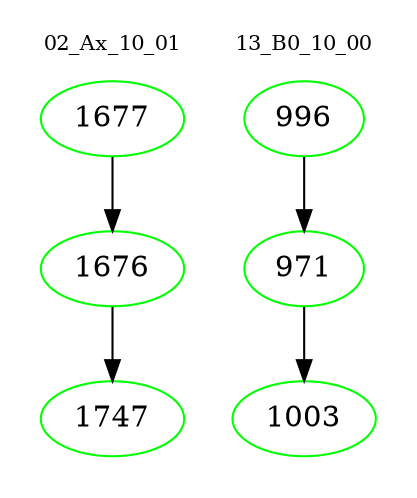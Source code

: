 digraph{
subgraph cluster_0 {
color = white
label = "02_Ax_10_01";
fontsize=10;
T0_1677 [label="1677", color="green"]
T0_1677 -> T0_1676 [color="black"]
T0_1676 [label="1676", color="green"]
T0_1676 -> T0_1747 [color="black"]
T0_1747 [label="1747", color="green"]
}
subgraph cluster_1 {
color = white
label = "13_B0_10_00";
fontsize=10;
T1_996 [label="996", color="green"]
T1_996 -> T1_971 [color="black"]
T1_971 [label="971", color="green"]
T1_971 -> T1_1003 [color="black"]
T1_1003 [label="1003", color="green"]
}
}
